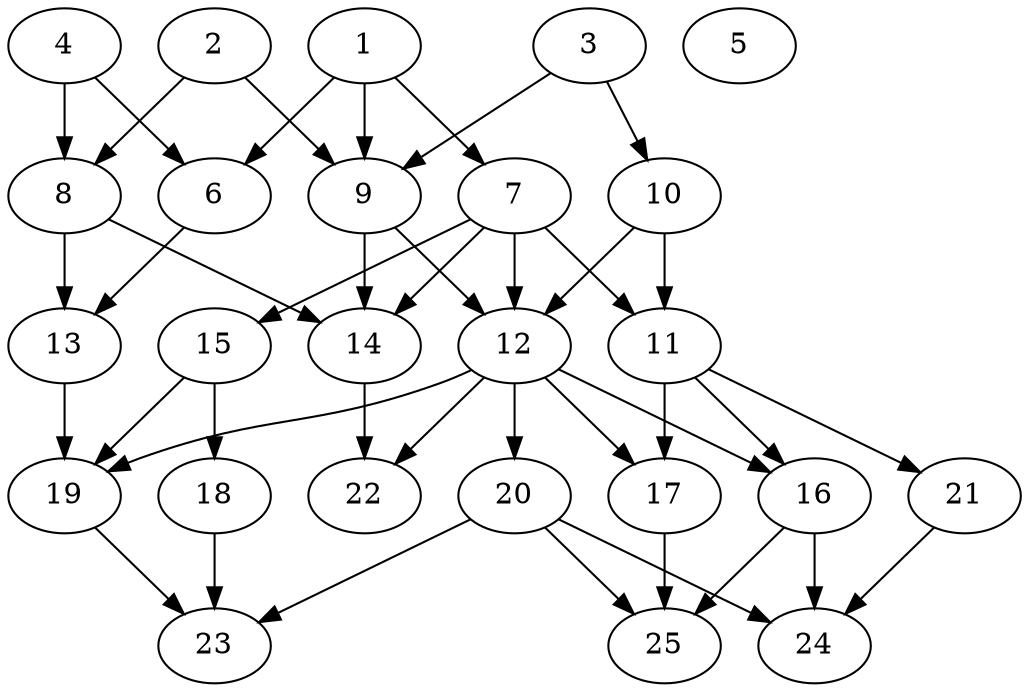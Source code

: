 // DAG (tier=2-normal, mode=compute, n=25, ccr=0.359, fat=0.518, density=0.494, regular=0.521, jump=0.192, mindata=524288, maxdata=8388608)
// DAG automatically generated by daggen at Sun Aug 24 16:33:33 2025
// /home/ermia/Project/Environments/daggen/bin/daggen --dot --ccr 0.359 --fat 0.518 --regular 0.521 --density 0.494 --jump 0.192 --mindata 524288 --maxdata 8388608 -n 25 
digraph G {
  1 [size="327591173545820946432", alpha="0.16", expect_size="163795586772910473216"]
  1 -> 6 [size ="380170238164992"]
  1 -> 7 [size ="380170238164992"]
  1 -> 9 [size ="380170238164992"]
  2 [size="1134098184940315776", alpha="0.13", expect_size="567049092470157888"]
  2 -> 8 [size ="529780936015872"]
  2 -> 9 [size ="529780936015872"]
  3 [size="18568868110106886144", alpha="0.05", expect_size="9284434055053443072"]
  3 -> 9 [size ="56097943584768"]
  3 -> 10 [size ="56097943584768"]
  4 [size="2647682573374849024", alpha="0.19", expect_size="1323841286687424512"]
  4 -> 6 [size ="15310895710208"]
  4 -> 8 [size ="15310895710208"]
  5 [size="145499051900860800", alpha="0.09", expect_size="72749525950430400"]
  6 [size="180957657014880352", alpha="0.01", expect_size="90478828507440176"]
  6 -> 13 [size ="188630970662912"]
  7 [size="17970375664988128", alpha="0.10", expect_size="8985187832494064"]
  7 -> 11 [size ="421560443731968"]
  7 -> 12 [size ="421560443731968"]
  7 -> 14 [size ="421560443731968"]
  7 -> 15 [size ="421560443731968"]
  8 [size="79272876857797248", alpha="0.01", expect_size="39636438428898624"]
  8 -> 13 [size ="47038481825792"]
  8 -> 14 [size ="47038481825792"]
  9 [size="427042153496823463936", alpha="0.17", expect_size="213521076748411731968"]
  9 -> 12 [size ="453666960048128"]
  9 -> 14 [size ="453666960048128"]
  10 [size="193354032137950461952", alpha="0.19", expect_size="96677016068975230976"]
  10 -> 11 [size ="267501040566272"]
  10 -> 12 [size ="267501040566272"]
  11 [size="4976562906734614", alpha="0.20", expect_size="2488281453367307"]
  11 -> 16 [size ="451202722562048"]
  11 -> 17 [size ="451202722562048"]
  11 -> 21 [size ="451202722562048"]
  12 [size="5275293581312000000", alpha="0.19", expect_size="2637646790656000000"]
  12 -> 16 [size ="24243077120000"]
  12 -> 17 [size ="24243077120000"]
  12 -> 19 [size ="24243077120000"]
  12 -> 20 [size ="24243077120000"]
  12 -> 22 [size ="24243077120000"]
  13 [size="14808950078537816", alpha="0.07", expect_size="7404475039268908"]
  13 -> 19 [size ="351046140428288"]
  14 [size="1107232386452041088", alpha="0.14", expect_size="553616193226020544"]
  14 -> 22 [size ="418592344506368"]
  15 [size="458545376755643648", alpha="0.15", expect_size="229272688377821824"]
  15 -> 18 [size ="165593210683392"]
  15 -> 19 [size ="165593210683392"]
  16 [size="109428254493967908864", alpha="0.09", expect_size="54714127246983954432"]
  16 -> 24 [size ="183024670998528"]
  16 -> 25 [size ="183024670998528"]
  17 [size="1187029429042282496", alpha="0.15", expect_size="593514714521141248"]
  17 -> 25 [size ="8968730574848"]
  18 [size="504078582914012413952", alpha="0.17", expect_size="252039291457006206976"]
  18 -> 23 [size ="506705343414272"]
  19 [size="1109760914717696128", alpha="0.00", expect_size="554880457358848064"]
  19 -> 23 [size ="433417095217152"]
  20 [size="164053965726195646464", alpha="0.08", expect_size="82026982863097823232"]
  20 -> 23 [size ="239744034275328"]
  20 -> 24 [size ="239744034275328"]
  20 -> 25 [size ="239744034275328"]
  21 [size="3037108541405624", alpha="0.05", expect_size="1518554270702812"]
  21 -> 24 [size ="100077066518528"]
  22 [size="22550437465419677696", alpha="0.16", expect_size="11275218732709838848"]
  23 [size="9350097846058400", alpha="0.13", expect_size="4675048923029200"]
  24 [size="49604626105896280", alpha="0.06", expect_size="24802313052948140"]
  25 [size="4396590744217560", alpha="0.19", expect_size="2198295372108780"]
}